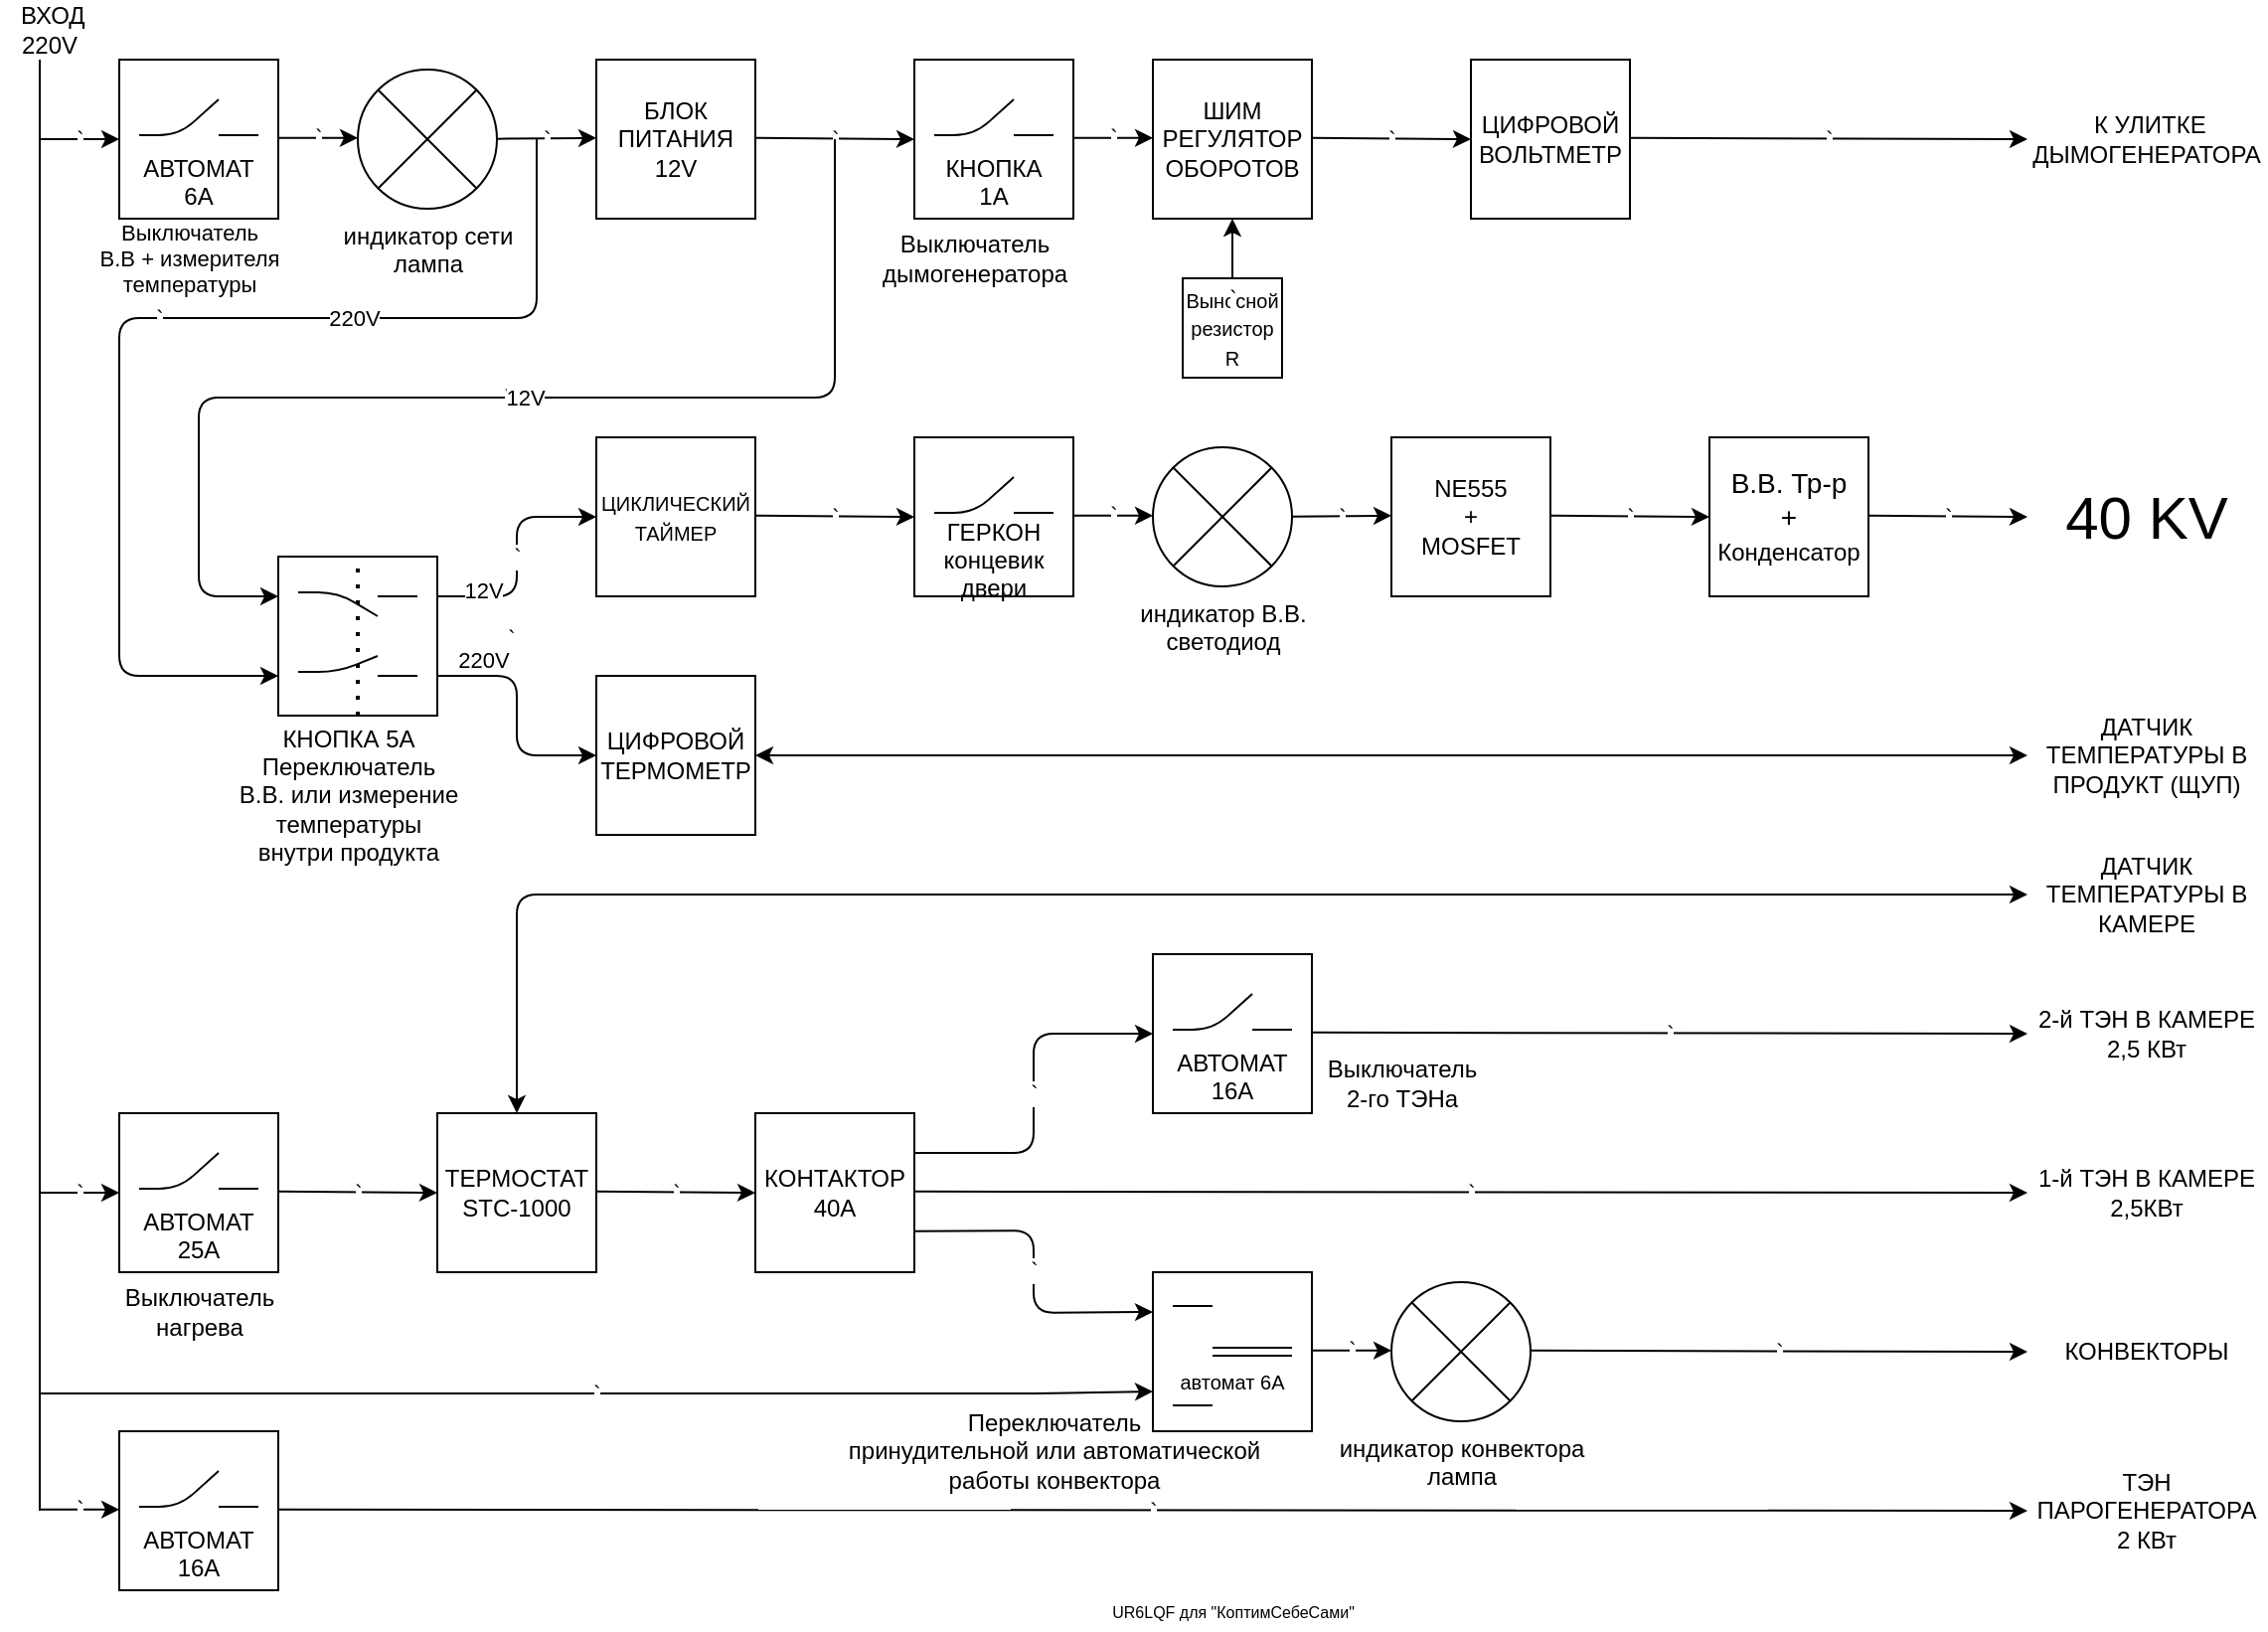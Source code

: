 <mxfile version="14.9.1" type="github">
  <diagram id="gx4LN6bsJ0upEz2Kghdg" name="Page-1">
    <mxGraphModel dx="1422" dy="755" grid="1" gridSize="10" guides="1" tooltips="1" connect="1" arrows="1" fold="1" page="1" pageScale="1" pageWidth="1169" pageHeight="827" math="0" shadow="0">
      <root>
        <mxCell id="0" />
        <mxCell id="1" parent="0" />
        <mxCell id="weF5eFfAUtp39m-wOyLp-81" value="" style="whiteSpace=wrap;html=1;aspect=fixed;" parent="1" vertex="1">
          <mxGeometry x="160" y="280" width="80" height="80" as="geometry" />
        </mxCell>
        <mxCell id="weF5eFfAUtp39m-wOyLp-46" value="&lt;div&gt;&lt;font size=&quot;1&quot;&gt;&lt;br&gt;&lt;/font&gt;&lt;/div&gt;&lt;div&gt;&lt;font size=&quot;1&quot;&gt;&lt;br&gt;&lt;/font&gt;&lt;/div&gt;&lt;div&gt;&lt;font size=&quot;1&quot;&gt;автомат 6А&lt;/font&gt;&lt;/div&gt;" style="whiteSpace=wrap;html=1;aspect=fixed;" parent="1" vertex="1">
          <mxGeometry x="600" y="640" width="80" height="80" as="geometry" />
        </mxCell>
        <mxCell id="paTJHKrVfdt6l4FZ6ix--2" value="БЛОК ПИТАНИЯ 12V" style="whiteSpace=wrap;html=1;aspect=fixed;" parent="1" vertex="1">
          <mxGeometry x="320" y="30" width="80" height="80" as="geometry" />
        </mxCell>
        <mxCell id="paTJHKrVfdt6l4FZ6ix--4" value="&lt;div&gt;ШИМ&lt;/div&gt;&lt;div&gt;РЕГУЛЯТОР&lt;/div&gt;&lt;div&gt;ОБОРОТОВ&lt;br&gt;&lt;/div&gt;" style="whiteSpace=wrap;html=1;aspect=fixed;" parent="1" vertex="1">
          <mxGeometry x="600" y="30" width="80" height="80" as="geometry" />
        </mxCell>
        <mxCell id="paTJHKrVfdt6l4FZ6ix--5" value="&lt;div&gt;ЦИФРОВОЙ&lt;/div&gt;&lt;div&gt;ВОЛЬТМЕТР&lt;/div&gt;" style="whiteSpace=wrap;html=1;aspect=fixed;" parent="1" vertex="1">
          <mxGeometry x="760" y="30" width="80" height="80" as="geometry" />
        </mxCell>
        <mxCell id="paTJHKrVfdt6l4FZ6ix--6" value="&lt;div&gt;индикатор сети&lt;/div&gt;&lt;div&gt;лампа&lt;br&gt;&lt;/div&gt;" style="verticalLabelPosition=bottom;verticalAlign=top;html=1;shape=mxgraph.flowchart.or;" parent="1" vertex="1">
          <mxGeometry x="200" y="35" width="70" height="70" as="geometry" />
        </mxCell>
        <mxCell id="paTJHKrVfdt6l4FZ6ix--8" value="&lt;font size=&quot;1&quot;&gt;Выносной резистор R&lt;br&gt;&lt;/font&gt;" style="whiteSpace=wrap;html=1;aspect=fixed;" parent="1" vertex="1">
          <mxGeometry x="615" y="140" width="50" height="50" as="geometry" />
        </mxCell>
        <mxCell id="paTJHKrVfdt6l4FZ6ix--10" value="&lt;font style=&quot;font-size: 10px&quot;&gt;ЦИКЛИЧЕСКИЙ ТАЙМЕР&lt;/font&gt;" style="whiteSpace=wrap;html=1;aspect=fixed;" parent="1" vertex="1">
          <mxGeometry x="320" y="220" width="80" height="80" as="geometry" />
        </mxCell>
        <mxCell id="paTJHKrVfdt6l4FZ6ix--12" value="&lt;div&gt;NE555&lt;/div&gt;&lt;div&gt;+&lt;/div&gt;&lt;div&gt;MOSFET&lt;/div&gt;" style="whiteSpace=wrap;html=1;aspect=fixed;" parent="1" vertex="1">
          <mxGeometry x="720" y="220" width="80" height="80" as="geometry" />
        </mxCell>
        <mxCell id="paTJHKrVfdt6l4FZ6ix--13" value="&lt;div&gt;&lt;font style=&quot;font-size: 14px&quot;&gt;В.В. Тр-р&lt;/font&gt;&lt;/div&gt;&lt;div&gt;&lt;font style=&quot;font-size: 14px&quot;&gt;+&lt;/font&gt;&lt;/div&gt;&lt;div&gt;&lt;font style=&quot;font-size: 14px&quot;&gt;&lt;/font&gt;Конденсатор&lt;/div&gt;" style="whiteSpace=wrap;html=1;aspect=fixed;" parent="1" vertex="1">
          <mxGeometry x="880" y="220" width="80" height="80" as="geometry" />
        </mxCell>
        <mxCell id="paTJHKrVfdt6l4FZ6ix--15" value="&lt;div&gt;индикатор В.В.&lt;/div&gt;&lt;div&gt;светодиод&lt;br&gt;&lt;/div&gt;" style="verticalLabelPosition=bottom;verticalAlign=top;html=1;shape=mxgraph.flowchart.or;" parent="1" vertex="1">
          <mxGeometry x="600" y="225" width="70" height="70" as="geometry" />
        </mxCell>
        <mxCell id="paTJHKrVfdt6l4FZ6ix--17" value="&lt;div&gt;ЦИФРОВОЙ&lt;/div&gt;&lt;div&gt;ТЕРМОМЕТР&lt;/div&gt;" style="whiteSpace=wrap;html=1;aspect=fixed;" parent="1" vertex="1">
          <mxGeometry x="320" y="340" width="80" height="80" as="geometry" />
        </mxCell>
        <mxCell id="paTJHKrVfdt6l4FZ6ix--19" value="&lt;div&gt;ТЕРМОСТАТ&lt;/div&gt;&lt;div&gt;STC-1000&lt;br&gt;&lt;/div&gt;" style="whiteSpace=wrap;html=1;aspect=fixed;" parent="1" vertex="1">
          <mxGeometry x="240" y="560" width="80" height="80" as="geometry" />
        </mxCell>
        <mxCell id="paTJHKrVfdt6l4FZ6ix--20" value="&lt;div&gt;КОНТАКТОР&lt;/div&gt;&lt;div&gt;40А&lt;br&gt;&lt;/div&gt;" style="whiteSpace=wrap;html=1;aspect=fixed;" parent="1" vertex="1">
          <mxGeometry x="400" y="560" width="80" height="80" as="geometry" />
        </mxCell>
        <mxCell id="paTJHKrVfdt6l4FZ6ix--24" value="&lt;div&gt;индикатор конвектора&lt;/div&gt;&lt;div&gt;лампа&lt;br&gt;&lt;/div&gt;" style="verticalLabelPosition=bottom;verticalAlign=top;html=1;shape=mxgraph.flowchart.or;" parent="1" vertex="1">
          <mxGeometry x="720" y="645" width="70" height="70" as="geometry" />
        </mxCell>
        <mxCell id="paTJHKrVfdt6l4FZ6ix--25" value="" style="endArrow=none;html=1;" parent="1" edge="1">
          <mxGeometry width="50" height="50" relative="1" as="geometry">
            <mxPoint x="40" y="760" as="sourcePoint" />
            <mxPoint x="40" y="30" as="targetPoint" />
          </mxGeometry>
        </mxCell>
        <mxCell id="paTJHKrVfdt6l4FZ6ix--26" value="`" style="endArrow=classic;html=1;entryX=0;entryY=0.5;entryDx=0;entryDy=0;" parent="1" edge="1">
          <mxGeometry width="50" height="50" relative="1" as="geometry">
            <mxPoint x="40" y="70" as="sourcePoint" />
            <mxPoint x="80" y="70" as="targetPoint" />
          </mxGeometry>
        </mxCell>
        <mxCell id="paTJHKrVfdt6l4FZ6ix--27" value="`" style="endArrow=classic;html=1;entryX=0;entryY=0.5;entryDx=0;entryDy=0;" parent="1" target="weF5eFfAUtp39m-wOyLp-63" edge="1">
          <mxGeometry width="50" height="50" relative="1" as="geometry">
            <mxPoint x="40" y="600" as="sourcePoint" />
            <mxPoint x="80" y="610" as="targetPoint" />
          </mxGeometry>
        </mxCell>
        <mxCell id="paTJHKrVfdt6l4FZ6ix--28" value="`" style="endArrow=classic;html=1;entryX=0;entryY=0.5;entryDx=0;entryDy=0;" parent="1" edge="1">
          <mxGeometry width="50" height="50" relative="1" as="geometry">
            <mxPoint x="40" y="759.41" as="sourcePoint" />
            <mxPoint x="80" y="759.41" as="targetPoint" />
          </mxGeometry>
        </mxCell>
        <mxCell id="paTJHKrVfdt6l4FZ6ix--29" value="`" style="endArrow=classic;html=1;entryX=0;entryY=0.5;entryDx=0;entryDy=0;" parent="1" edge="1">
          <mxGeometry width="50" height="50" relative="1" as="geometry">
            <mxPoint x="160" y="69.41" as="sourcePoint" />
            <mxPoint x="200" y="69.41" as="targetPoint" />
          </mxGeometry>
        </mxCell>
        <mxCell id="paTJHKrVfdt6l4FZ6ix--30" value="`" style="endArrow=classic;html=1;entryX=0;entryY=0.5;entryDx=0;entryDy=0;" parent="1" edge="1">
          <mxGeometry width="50" height="50" relative="1" as="geometry">
            <mxPoint x="560" y="69.41" as="sourcePoint" />
            <mxPoint x="600" y="69.41" as="targetPoint" />
          </mxGeometry>
        </mxCell>
        <mxCell id="paTJHKrVfdt6l4FZ6ix--31" value="`" style="endArrow=classic;html=1;entryX=0;entryY=0.5;entryDx=0;entryDy=0;" parent="1" edge="1">
          <mxGeometry width="50" height="50" relative="1" as="geometry">
            <mxPoint x="560" y="259.41" as="sourcePoint" />
            <mxPoint x="600" y="259.41" as="targetPoint" />
          </mxGeometry>
        </mxCell>
        <mxCell id="paTJHKrVfdt6l4FZ6ix--32" value="`" style="endArrow=classic;html=1;entryX=0;entryY=0.5;entryDx=0;entryDy=0;" parent="1" edge="1">
          <mxGeometry width="50" height="50" relative="1" as="geometry">
            <mxPoint x="680" y="679.41" as="sourcePoint" />
            <mxPoint x="720" y="679.41" as="targetPoint" />
          </mxGeometry>
        </mxCell>
        <mxCell id="paTJHKrVfdt6l4FZ6ix--34" value="`" style="endArrow=classic;html=1;entryX=0;entryY=0.5;entryDx=0;entryDy=0;" parent="1" edge="1">
          <mxGeometry width="50" height="50" relative="1" as="geometry">
            <mxPoint x="400" y="259.41" as="sourcePoint" />
            <mxPoint x="480" y="260" as="targetPoint" />
          </mxGeometry>
        </mxCell>
        <mxCell id="paTJHKrVfdt6l4FZ6ix--36" value="`" style="endArrow=classic;html=1;entryX=0;entryY=0.5;entryDx=0;entryDy=0;" parent="1" edge="1">
          <mxGeometry width="50" height="50" relative="1" as="geometry">
            <mxPoint x="400" y="69.41" as="sourcePoint" />
            <mxPoint x="480" y="70" as="targetPoint" />
          </mxGeometry>
        </mxCell>
        <mxCell id="paTJHKrVfdt6l4FZ6ix--37" value="`" style="endArrow=classic;html=1;entryX=0;entryY=0.5;entryDx=0;entryDy=0;" parent="1" edge="1">
          <mxGeometry width="50" height="50" relative="1" as="geometry">
            <mxPoint x="680" y="69.41" as="sourcePoint" />
            <mxPoint x="760" y="70" as="targetPoint" />
          </mxGeometry>
        </mxCell>
        <mxCell id="paTJHKrVfdt6l4FZ6ix--38" value="`" style="endArrow=classic;html=1;entryX=0;entryY=0.5;entryDx=0;entryDy=0;" parent="1" edge="1">
          <mxGeometry width="50" height="50" relative="1" as="geometry">
            <mxPoint x="800" y="259.41" as="sourcePoint" />
            <mxPoint x="880" y="260" as="targetPoint" />
          </mxGeometry>
        </mxCell>
        <mxCell id="paTJHKrVfdt6l4FZ6ix--39" value="`" style="endArrow=classic;html=1;entryX=0;entryY=0.5;entryDx=0;entryDy=0;" parent="1" edge="1">
          <mxGeometry width="50" height="50" relative="1" as="geometry">
            <mxPoint x="160" y="599.41" as="sourcePoint" />
            <mxPoint x="240" y="600" as="targetPoint" />
          </mxGeometry>
        </mxCell>
        <mxCell id="paTJHKrVfdt6l4FZ6ix--40" value="`" style="endArrow=classic;html=1;entryX=0;entryY=0.5;entryDx=0;entryDy=0;" parent="1" edge="1">
          <mxGeometry width="50" height="50" relative="1" as="geometry">
            <mxPoint x="320" y="599.41" as="sourcePoint" />
            <mxPoint x="400" y="600" as="targetPoint" />
          </mxGeometry>
        </mxCell>
        <mxCell id="paTJHKrVfdt6l4FZ6ix--41" value="`" style="endArrow=classic;html=1;entryX=0;entryY=0.5;entryDx=0;entryDy=0;" parent="1" edge="1">
          <mxGeometry width="50" height="50" relative="1" as="geometry">
            <mxPoint x="670" y="259.82" as="sourcePoint" />
            <mxPoint x="720" y="259.41" as="targetPoint" />
          </mxGeometry>
        </mxCell>
        <mxCell id="paTJHKrVfdt6l4FZ6ix--43" value="`" style="endArrow=classic;html=1;entryX=0;entryY=0.5;entryDx=0;entryDy=0;exitX=1;exitY=0.75;exitDx=0;exitDy=0;" parent="1" edge="1" source="weF5eFfAUtp39m-wOyLp-81">
          <mxGeometry x="-0.366" y="19" width="50" height="50" relative="1" as="geometry">
            <mxPoint x="240" y="300" as="sourcePoint" />
            <mxPoint x="320" y="380" as="targetPoint" />
            <Array as="points">
              <mxPoint x="280" y="340" />
              <mxPoint x="280" y="380" />
            </Array>
            <mxPoint x="-1" as="offset" />
          </mxGeometry>
        </mxCell>
        <mxCell id="paTJHKrVfdt6l4FZ6ix--44" value="`" style="endArrow=classic;html=1;entryX=0;entryY=0.5;entryDx=0;entryDy=0;" parent="1" edge="1">
          <mxGeometry width="50" height="50" relative="1" as="geometry">
            <mxPoint x="270" y="69.82" as="sourcePoint" />
            <mxPoint x="320" y="69.41" as="targetPoint" />
          </mxGeometry>
        </mxCell>
        <mxCell id="weF5eFfAUtp39m-wOyLp-1" value="`" style="endArrow=classic;html=1;" parent="1" edge="1">
          <mxGeometry width="50" height="50" relative="1" as="geometry">
            <mxPoint x="480" y="599.41" as="sourcePoint" />
            <mxPoint x="1040" y="600" as="targetPoint" />
          </mxGeometry>
        </mxCell>
        <mxCell id="weF5eFfAUtp39m-wOyLp-2" value="`" style="endArrow=classic;html=1;entryX=0;entryY=0.25;entryDx=0;entryDy=0;" parent="1" edge="1">
          <mxGeometry width="50" height="50" relative="1" as="geometry">
            <mxPoint x="480" y="619.41" as="sourcePoint" />
            <mxPoint x="600" y="660" as="targetPoint" />
            <Array as="points">
              <mxPoint x="540" y="619" />
              <mxPoint x="540" y="660.41" />
            </Array>
          </mxGeometry>
        </mxCell>
        <mxCell id="weF5eFfAUtp39m-wOyLp-3" value="`" style="endArrow=classic;html=1;entryX=0;entryY=0.5;entryDx=0;entryDy=0;entryPerimeter=0;" parent="1" edge="1">
          <mxGeometry width="50" height="50" relative="1" as="geometry">
            <mxPoint x="480" y="580.0" as="sourcePoint" />
            <mxPoint x="600" y="520" as="targetPoint" />
            <Array as="points">
              <mxPoint x="540" y="580" />
              <mxPoint x="540" y="520" />
            </Array>
          </mxGeometry>
        </mxCell>
        <mxCell id="weF5eFfAUtp39m-wOyLp-4" value="`" style="endArrow=classic;html=1;" parent="1" edge="1">
          <mxGeometry width="50" height="50" relative="1" as="geometry">
            <mxPoint x="680" y="519.41" as="sourcePoint" />
            <mxPoint x="1040" y="520" as="targetPoint" />
          </mxGeometry>
        </mxCell>
        <mxCell id="weF5eFfAUtp39m-wOyLp-5" value="`" style="endArrow=classic;html=1;" parent="1" edge="1">
          <mxGeometry width="50" height="50" relative="1" as="geometry">
            <mxPoint x="790" y="679.41" as="sourcePoint" />
            <mxPoint x="1040" y="680" as="targetPoint" />
          </mxGeometry>
        </mxCell>
        <mxCell id="weF5eFfAUtp39m-wOyLp-6" value="`" style="endArrow=classic;html=1;" parent="1" edge="1">
          <mxGeometry width="50" height="50" relative="1" as="geometry">
            <mxPoint x="160" y="759.41" as="sourcePoint" />
            <mxPoint x="1040" y="760" as="targetPoint" />
          </mxGeometry>
        </mxCell>
        <mxCell id="weF5eFfAUtp39m-wOyLp-7" value="`" style="endArrow=classic;html=1;entryX=0;entryY=0.5;entryDx=0;entryDy=0;" parent="1" edge="1">
          <mxGeometry width="50" height="50" relative="1" as="geometry">
            <mxPoint x="960.0" y="259.41" as="sourcePoint" />
            <mxPoint x="1040.0" y="260" as="targetPoint" />
          </mxGeometry>
        </mxCell>
        <mxCell id="weF5eFfAUtp39m-wOyLp-8" value="`" style="endArrow=classic;html=1;entryX=0;entryY=0.5;entryDx=0;entryDy=0;" parent="1" edge="1" target="weF5eFfAUtp39m-wOyLp-17">
          <mxGeometry width="50" height="50" relative="1" as="geometry">
            <mxPoint x="840.0" y="69.41" as="sourcePoint" />
            <mxPoint x="920.0" y="70" as="targetPoint" />
          </mxGeometry>
        </mxCell>
        <mxCell id="weF5eFfAUtp39m-wOyLp-9" value="`" style="endArrow=classic;html=1;entryX=0.5;entryY=1;entryDx=0;entryDy=0;exitX=0.5;exitY=0;exitDx=0;exitDy=0;" parent="1" source="paTJHKrVfdt6l4FZ6ix--8" target="paTJHKrVfdt6l4FZ6ix--4" edge="1">
          <mxGeometry x="-1" y="-10" width="50" height="50" relative="1" as="geometry">
            <mxPoint x="650" y="240" as="sourcePoint" />
            <mxPoint x="720.0" y="150.59" as="targetPoint" />
            <mxPoint x="-10" y="10" as="offset" />
          </mxGeometry>
        </mxCell>
        <mxCell id="weF5eFfAUtp39m-wOyLp-11" value="" style="endArrow=classic;startArrow=classic;html=1;exitX=0.5;exitY=0;exitDx=0;exitDy=0;" parent="1" source="paTJHKrVfdt6l4FZ6ix--19" edge="1">
          <mxGeometry width="50" height="50" relative="1" as="geometry">
            <mxPoint x="550" y="440" as="sourcePoint" />
            <mxPoint x="1040" y="450" as="targetPoint" />
            <Array as="points">
              <mxPoint x="280" y="450" />
            </Array>
          </mxGeometry>
        </mxCell>
        <mxCell id="weF5eFfAUtp39m-wOyLp-13" value="`" style="endArrow=classic;html=1;entryX=0;entryY=0.75;entryDx=0;entryDy=0;" parent="1" edge="1">
          <mxGeometry width="50" height="50" relative="1" as="geometry">
            <mxPoint x="40" y="701" as="sourcePoint" />
            <mxPoint x="600" y="700" as="targetPoint" />
            <Array as="points">
              <mxPoint x="540" y="701" />
            </Array>
          </mxGeometry>
        </mxCell>
        <mxCell id="weF5eFfAUtp39m-wOyLp-14" value="`" style="endArrow=classic;html=1;entryX=0;entryY=0.75;entryDx=0;entryDy=0;" parent="1" edge="1" target="weF5eFfAUtp39m-wOyLp-81">
          <mxGeometry width="50" height="50" relative="1" as="geometry">
            <mxPoint x="290" y="70" as="sourcePoint" />
            <mxPoint x="160" y="300" as="targetPoint" />
            <Array as="points">
              <mxPoint x="290" y="160" />
              <mxPoint x="80" y="160" />
              <mxPoint x="80" y="340" />
            </Array>
          </mxGeometry>
        </mxCell>
        <mxCell id="weF5eFfAUtp39m-wOyLp-37" value="&lt;div&gt;220V&lt;/div&gt;" style="edgeLabel;html=1;align=center;verticalAlign=middle;resizable=0;points=[];" parent="weF5eFfAUtp39m-wOyLp-14" vertex="1" connectable="0">
          <mxGeometry x="-0.393" y="3" relative="1" as="geometry">
            <mxPoint x="-12" y="-3" as="offset" />
          </mxGeometry>
        </mxCell>
        <mxCell id="weF5eFfAUtp39m-wOyLp-15" value="`" style="endArrow=classic;html=1;entryX=0;entryY=0.25;entryDx=0;entryDy=0;" parent="1" edge="1" target="weF5eFfAUtp39m-wOyLp-81">
          <mxGeometry width="50" height="50" relative="1" as="geometry">
            <mxPoint x="440" y="70" as="sourcePoint" />
            <mxPoint x="160" y="260" as="targetPoint" />
            <Array as="points">
              <mxPoint x="440" y="200" />
              <mxPoint x="120" y="200" />
              <mxPoint x="120" y="300" />
            </Array>
          </mxGeometry>
        </mxCell>
        <mxCell id="weF5eFfAUtp39m-wOyLp-40" value="&lt;div&gt;12V&lt;/div&gt;" style="edgeLabel;html=1;align=center;verticalAlign=middle;resizable=0;points=[];" parent="weF5eFfAUtp39m-wOyLp-15" vertex="1" connectable="0">
          <mxGeometry x="-0.025" y="3" relative="1" as="geometry">
            <mxPoint x="1" y="-3" as="offset" />
          </mxGeometry>
        </mxCell>
        <mxCell id="weF5eFfAUtp39m-wOyLp-16" value="" style="endArrow=classic;startArrow=classic;html=1;exitX=1;exitY=0.5;exitDx=0;exitDy=0;" parent="1" source="paTJHKrVfdt6l4FZ6ix--17" edge="1">
          <mxGeometry width="50" height="50" relative="1" as="geometry">
            <mxPoint x="550" y="440" as="sourcePoint" />
            <mxPoint x="1040" y="380" as="targetPoint" />
          </mxGeometry>
        </mxCell>
        <mxCell id="weF5eFfAUtp39m-wOyLp-17" value="&lt;font style=&quot;font-size: 12px&quot;&gt;&amp;nbsp;К УЛИТКЕ ДЫМОГЕНЕРАТОРА&lt;/font&gt;" style="text;html=1;strokeColor=none;fillColor=none;align=center;verticalAlign=middle;whiteSpace=wrap;rounded=0;" parent="1" vertex="1">
          <mxGeometry x="1040" y="30" width="120" height="80" as="geometry" />
        </mxCell>
        <mxCell id="weF5eFfAUtp39m-wOyLp-18" value="&lt;font style=&quot;font-size: 30px&quot;&gt;40 KV&lt;/font&gt;" style="text;html=1;strokeColor=none;fillColor=none;align=center;verticalAlign=middle;whiteSpace=wrap;rounded=0;" parent="1" vertex="1">
          <mxGeometry x="1040" y="220" width="120" height="80" as="geometry" />
        </mxCell>
        <mxCell id="weF5eFfAUtp39m-wOyLp-20" value="&lt;font style=&quot;font-size: 12px&quot;&gt;ДАТЧИК ТЕМПЕРАТУРЫ В ПРОДУКТ (ЩУП)&lt;br&gt;&lt;/font&gt;" style="text;html=1;strokeColor=none;fillColor=none;align=center;verticalAlign=middle;whiteSpace=wrap;rounded=0;" parent="1" vertex="1">
          <mxGeometry x="1040" y="340" width="120" height="80" as="geometry" />
        </mxCell>
        <mxCell id="weF5eFfAUtp39m-wOyLp-21" value="ТЭН ПАРОГЕНЕРАТОРА 2 КВт" style="text;html=1;strokeColor=none;fillColor=none;align=center;verticalAlign=middle;whiteSpace=wrap;rounded=0;" parent="1" vertex="1">
          <mxGeometry x="1040" y="720" width="120" height="80" as="geometry" />
        </mxCell>
        <mxCell id="weF5eFfAUtp39m-wOyLp-22" value="КОНВЕКТОРЫ" style="text;html=1;strokeColor=none;fillColor=none;align=center;verticalAlign=middle;whiteSpace=wrap;rounded=0;" parent="1" vertex="1">
          <mxGeometry x="1040" y="640" width="120" height="80" as="geometry" />
        </mxCell>
        <mxCell id="weF5eFfAUtp39m-wOyLp-23" value="1-й ТЭН В КАМЕРЕ 2,5КВт" style="text;html=1;strokeColor=none;fillColor=none;align=center;verticalAlign=middle;whiteSpace=wrap;rounded=0;" parent="1" vertex="1">
          <mxGeometry x="1040" y="560" width="120" height="80" as="geometry" />
        </mxCell>
        <mxCell id="weF5eFfAUtp39m-wOyLp-24" value="2-й ТЭН В КАМЕРЕ 2,5 КВт" style="text;html=1;strokeColor=none;fillColor=none;align=center;verticalAlign=middle;whiteSpace=wrap;rounded=0;" parent="1" vertex="1">
          <mxGeometry x="1040" y="480" width="120" height="80" as="geometry" />
        </mxCell>
        <mxCell id="weF5eFfAUtp39m-wOyLp-25" value="ДАТЧИК ТЕМПЕРАТУРЫ В КАМЕРЕ" style="text;html=1;strokeColor=none;fillColor=none;align=center;verticalAlign=middle;whiteSpace=wrap;rounded=0;" parent="1" vertex="1">
          <mxGeometry x="1040" y="410" width="120" height="80" as="geometry" />
        </mxCell>
        <mxCell id="weF5eFfAUtp39m-wOyLp-41" value="&lt;div&gt;&amp;nbsp;ВХОД&lt;/div&gt;&lt;div&gt;220V&lt;/div&gt;" style="text;html=1;strokeColor=none;fillColor=none;align=center;verticalAlign=middle;whiteSpace=wrap;rounded=0;" parent="1" vertex="1">
          <mxGeometry x="20" y="10" width="50" height="10" as="geometry" />
        </mxCell>
        <mxCell id="weF5eFfAUtp39m-wOyLp-43" value="`" style="endArrow=classic;html=1;entryX=0;entryY=0.5;entryDx=0;entryDy=0;exitX=1;exitY=0.25;exitDx=0;exitDy=0;" parent="1" edge="1" source="weF5eFfAUtp39m-wOyLp-81">
          <mxGeometry width="50" height="50" relative="1" as="geometry">
            <mxPoint x="240" y="259.41" as="sourcePoint" />
            <mxPoint x="320" y="260" as="targetPoint" />
            <Array as="points">
              <mxPoint x="280" y="300" />
              <mxPoint x="280" y="260" />
            </Array>
          </mxGeometry>
        </mxCell>
        <mxCell id="weF5eFfAUtp39m-wOyLp-45" value="" style="endArrow=none;html=1;" parent="1" edge="1">
          <mxGeometry width="50" height="50" relative="1" as="geometry">
            <mxPoint x="610" y="657" as="sourcePoint" />
            <mxPoint x="630" y="657" as="targetPoint" />
            <Array as="points" />
          </mxGeometry>
        </mxCell>
        <mxCell id="weF5eFfAUtp39m-wOyLp-51" value="&lt;div&gt;&lt;br&gt;&lt;/div&gt;&lt;div&gt;&lt;br&gt;&lt;/div&gt;&lt;div&gt;&lt;br&gt;&lt;/div&gt;&lt;div&gt;АВТОМАТ&lt;/div&gt;&lt;div&gt;6А&lt;br&gt;&lt;/div&gt;" style="whiteSpace=wrap;html=1;aspect=fixed;" parent="1" vertex="1">
          <mxGeometry x="80" y="30" width="80" height="80" as="geometry" />
        </mxCell>
        <mxCell id="weF5eFfAUtp39m-wOyLp-52" value="" style="endArrow=none;html=1;" parent="1" edge="1">
          <mxGeometry width="50" height="50" relative="1" as="geometry">
            <mxPoint x="90" y="68" as="sourcePoint" />
            <mxPoint x="130" y="50" as="targetPoint" />
            <Array as="points">
              <mxPoint x="110" y="68" />
            </Array>
          </mxGeometry>
        </mxCell>
        <mxCell id="weF5eFfAUtp39m-wOyLp-53" value="" style="endArrow=none;html=1;" parent="1" edge="1">
          <mxGeometry width="50" height="50" relative="1" as="geometry">
            <mxPoint x="130" y="68" as="sourcePoint" />
            <mxPoint x="150" y="68" as="targetPoint" />
            <Array as="points" />
          </mxGeometry>
        </mxCell>
        <mxCell id="weF5eFfAUtp39m-wOyLp-54" value="&lt;div&gt;&lt;br&gt;&lt;/div&gt;&lt;div&gt;&lt;br&gt;&lt;/div&gt;&lt;div&gt;&lt;br&gt;&lt;/div&gt;&lt;div&gt;КНОПКА&lt;/div&gt;&lt;div&gt;1А&lt;br&gt;&lt;/div&gt;" style="whiteSpace=wrap;html=1;aspect=fixed;" parent="1" vertex="1">
          <mxGeometry x="480" y="30" width="80" height="80" as="geometry" />
        </mxCell>
        <mxCell id="weF5eFfAUtp39m-wOyLp-55" value="" style="endArrow=none;html=1;" parent="1" edge="1">
          <mxGeometry width="50" height="50" relative="1" as="geometry">
            <mxPoint x="490" y="68" as="sourcePoint" />
            <mxPoint x="530" y="50" as="targetPoint" />
            <Array as="points">
              <mxPoint x="510" y="68" />
            </Array>
          </mxGeometry>
        </mxCell>
        <mxCell id="weF5eFfAUtp39m-wOyLp-56" value="" style="endArrow=none;html=1;" parent="1" edge="1">
          <mxGeometry width="50" height="50" relative="1" as="geometry">
            <mxPoint x="530" y="68" as="sourcePoint" />
            <mxPoint x="550" y="68" as="targetPoint" />
            <Array as="points" />
          </mxGeometry>
        </mxCell>
        <mxCell id="weF5eFfAUtp39m-wOyLp-57" value="&lt;div&gt;&lt;br&gt;&lt;/div&gt;&lt;div&gt;&lt;br&gt;&lt;/div&gt;&lt;div&gt;&lt;br&gt;&lt;/div&gt;&lt;div&gt;ГЕРКОН&lt;/div&gt;&lt;div&gt;концевик двери&lt;br&gt;&lt;/div&gt;" style="whiteSpace=wrap;html=1;aspect=fixed;" parent="1" vertex="1">
          <mxGeometry x="480" y="220" width="80" height="80" as="geometry" />
        </mxCell>
        <mxCell id="weF5eFfAUtp39m-wOyLp-58" value="" style="endArrow=none;html=1;" parent="1" edge="1">
          <mxGeometry width="50" height="50" relative="1" as="geometry">
            <mxPoint x="490" y="258" as="sourcePoint" />
            <mxPoint x="530" y="240" as="targetPoint" />
            <Array as="points">
              <mxPoint x="510" y="258" />
            </Array>
          </mxGeometry>
        </mxCell>
        <mxCell id="weF5eFfAUtp39m-wOyLp-59" value="" style="endArrow=none;html=1;" parent="1" edge="1">
          <mxGeometry width="50" height="50" relative="1" as="geometry">
            <mxPoint x="530" y="258" as="sourcePoint" />
            <mxPoint x="550" y="258" as="targetPoint" />
            <Array as="points" />
          </mxGeometry>
        </mxCell>
        <mxCell id="weF5eFfAUtp39m-wOyLp-63" value="&lt;div&gt;&lt;br&gt;&lt;/div&gt;&lt;div&gt;&lt;br&gt;&lt;/div&gt;&lt;div&gt;&lt;br&gt;&lt;/div&gt;&lt;div&gt;АВТОМАТ&lt;/div&gt;&lt;div&gt;25А&lt;br&gt;&lt;/div&gt;" style="whiteSpace=wrap;html=1;aspect=fixed;" parent="1" vertex="1">
          <mxGeometry x="80" y="560" width="80" height="80" as="geometry" />
        </mxCell>
        <mxCell id="weF5eFfAUtp39m-wOyLp-64" value="" style="endArrow=none;html=1;" parent="1" edge="1">
          <mxGeometry width="50" height="50" relative="1" as="geometry">
            <mxPoint x="90" y="598" as="sourcePoint" />
            <mxPoint x="130" y="580" as="targetPoint" />
            <Array as="points">
              <mxPoint x="110" y="598" />
            </Array>
          </mxGeometry>
        </mxCell>
        <mxCell id="weF5eFfAUtp39m-wOyLp-65" value="" style="endArrow=none;html=1;" parent="1" edge="1">
          <mxGeometry width="50" height="50" relative="1" as="geometry">
            <mxPoint x="130" y="598" as="sourcePoint" />
            <mxPoint x="150" y="598" as="targetPoint" />
            <Array as="points" />
          </mxGeometry>
        </mxCell>
        <mxCell id="weF5eFfAUtp39m-wOyLp-66" value="&lt;div&gt;&lt;br&gt;&lt;/div&gt;&lt;div&gt;&lt;br&gt;&lt;/div&gt;&lt;div&gt;&lt;br&gt;&lt;/div&gt;&lt;div&gt;АВТОМАТ&lt;/div&gt;&lt;div&gt;16А&lt;br&gt;&lt;/div&gt;" style="whiteSpace=wrap;html=1;aspect=fixed;" parent="1" vertex="1">
          <mxGeometry x="80" y="720" width="80" height="80" as="geometry" />
        </mxCell>
        <mxCell id="weF5eFfAUtp39m-wOyLp-67" value="" style="endArrow=none;html=1;" parent="1" edge="1">
          <mxGeometry width="50" height="50" relative="1" as="geometry">
            <mxPoint x="90" y="758" as="sourcePoint" />
            <mxPoint x="130" y="740" as="targetPoint" />
            <Array as="points">
              <mxPoint x="110" y="758" />
            </Array>
          </mxGeometry>
        </mxCell>
        <mxCell id="weF5eFfAUtp39m-wOyLp-68" value="" style="endArrow=none;html=1;" parent="1" edge="1">
          <mxGeometry width="50" height="50" relative="1" as="geometry">
            <mxPoint x="130" y="758" as="sourcePoint" />
            <mxPoint x="150" y="758" as="targetPoint" />
            <Array as="points" />
          </mxGeometry>
        </mxCell>
        <mxCell id="weF5eFfAUtp39m-wOyLp-69" value="&lt;div&gt;&lt;br&gt;&lt;/div&gt;&lt;div&gt;&lt;br&gt;&lt;/div&gt;&lt;div&gt;&lt;br&gt;&lt;/div&gt;&lt;div&gt;АВТОМАТ&lt;/div&gt;&lt;div&gt;16А&lt;br&gt;&lt;/div&gt;" style="whiteSpace=wrap;html=1;aspect=fixed;" parent="1" vertex="1">
          <mxGeometry x="600" y="480" width="80" height="80" as="geometry" />
        </mxCell>
        <mxCell id="weF5eFfAUtp39m-wOyLp-70" value="" style="endArrow=none;html=1;" parent="1" edge="1">
          <mxGeometry width="50" height="50" relative="1" as="geometry">
            <mxPoint x="610" y="518" as="sourcePoint" />
            <mxPoint x="650" y="500" as="targetPoint" />
            <Array as="points">
              <mxPoint x="630" y="518" />
            </Array>
          </mxGeometry>
        </mxCell>
        <mxCell id="weF5eFfAUtp39m-wOyLp-71" value="" style="endArrow=none;html=1;" parent="1" edge="1">
          <mxGeometry width="50" height="50" relative="1" as="geometry">
            <mxPoint x="650" y="518" as="sourcePoint" />
            <mxPoint x="670" y="518" as="targetPoint" />
            <Array as="points" />
          </mxGeometry>
        </mxCell>
        <mxCell id="weF5eFfAUtp39m-wOyLp-72" value="" style="endArrow=none;html=1;" parent="1" edge="1">
          <mxGeometry width="50" height="50" relative="1" as="geometry">
            <mxPoint x="610" y="707" as="sourcePoint" />
            <mxPoint x="630" y="707" as="targetPoint" />
            <Array as="points" />
          </mxGeometry>
        </mxCell>
        <mxCell id="weF5eFfAUtp39m-wOyLp-74" value="" style="shape=link;html=1;endArrow=block;" parent="1" edge="1">
          <mxGeometry width="100" relative="1" as="geometry">
            <mxPoint x="630" y="680" as="sourcePoint" />
            <mxPoint x="670" y="680" as="targetPoint" />
          </mxGeometry>
        </mxCell>
        <mxCell id="weF5eFfAUtp39m-wOyLp-77" value="" style="endArrow=none;html=1;startArrow=none;" parent="1" edge="1">
          <mxGeometry width="50" height="50" relative="1" as="geometry">
            <mxPoint x="170" y="338" as="sourcePoint" />
            <mxPoint x="210" y="330" as="targetPoint" />
            <Array as="points">
              <mxPoint x="190" y="338" />
            </Array>
          </mxGeometry>
        </mxCell>
        <mxCell id="weF5eFfAUtp39m-wOyLp-78" value="" style="endArrow=none;html=1;" parent="1" edge="1">
          <mxGeometry width="50" height="50" relative="1" as="geometry">
            <mxPoint x="210" y="300" as="sourcePoint" />
            <mxPoint x="230" y="300" as="targetPoint" />
            <Array as="points" />
          </mxGeometry>
        </mxCell>
        <mxCell id="weF5eFfAUtp39m-wOyLp-79" value="" style="endArrow=none;html=1;" parent="1" edge="1">
          <mxGeometry width="50" height="50" relative="1" as="geometry">
            <mxPoint x="210" y="340" as="sourcePoint" />
            <mxPoint x="230" y="340" as="targetPoint" />
            <Array as="points" />
          </mxGeometry>
        </mxCell>
        <mxCell id="weF5eFfAUtp39m-wOyLp-80" value="" style="endArrow=none;html=1;" parent="1" edge="1">
          <mxGeometry width="50" height="50" relative="1" as="geometry">
            <mxPoint x="170" y="298" as="sourcePoint" />
            <mxPoint x="210" y="310" as="targetPoint" />
            <Array as="points">
              <mxPoint x="190" y="298" />
            </Array>
          </mxGeometry>
        </mxCell>
        <mxCell id="weF5eFfAUtp39m-wOyLp-83" value="" style="endArrow=none;dashed=1;html=1;dashPattern=1 3;strokeWidth=2;" parent="1" edge="1">
          <mxGeometry width="50" height="50" relative="1" as="geometry">
            <mxPoint x="200" y="360" as="sourcePoint" />
            <mxPoint x="200" y="280" as="targetPoint" />
          </mxGeometry>
        </mxCell>
        <mxCell id="weF5eFfAUtp39m-wOyLp-86" value="&lt;div style=&quot;font-size: 11px&quot;&gt;&lt;font style=&quot;font-size: 11px&quot;&gt;Выключатель&lt;/font&gt;&lt;/div&gt;&lt;div style=&quot;font-size: 11px&quot;&gt;&lt;font style=&quot;font-size: 11px&quot;&gt;В.В + измерителя&lt;/font&gt;&lt;/div&gt;&lt;div style=&quot;font-size: 11px&quot;&gt;&lt;font style=&quot;font-size: 11px&quot;&gt;температуры&lt;/font&gt;&lt;font style=&quot;font-size: 11px&quot;&gt;&lt;br&gt;&lt;/font&gt;&lt;/div&gt;" style="text;html=1;align=center;verticalAlign=middle;resizable=0;points=[];autosize=1;strokeColor=none;" parent="1" vertex="1">
          <mxGeometry x="60" y="105" width="110" height="50" as="geometry" />
        </mxCell>
        <mxCell id="weF5eFfAUtp39m-wOyLp-87" value="&lt;div&gt;Выключатель&lt;/div&gt;&lt;div&gt;дымогенератора&lt;br&gt;&lt;/div&gt;" style="text;html=1;align=center;verticalAlign=middle;resizable=0;points=[];autosize=1;strokeColor=none;" parent="1" vertex="1">
          <mxGeometry x="455" y="115" width="110" height="30" as="geometry" />
        </mxCell>
        <mxCell id="weF5eFfAUtp39m-wOyLp-88" value="&lt;div&gt;КНОПКА 5А&lt;/div&gt;&lt;div&gt;Переключатель&lt;/div&gt;&lt;div&gt;В.В. или измерение&lt;/div&gt;&lt;div&gt;температуры&lt;/div&gt;&lt;div&gt;внутри продукта&lt;br&gt;&lt;/div&gt;" style="text;html=1;align=center;verticalAlign=middle;resizable=0;points=[];autosize=1;strokeColor=none;" parent="1" vertex="1">
          <mxGeometry x="130" y="360" width="130" height="80" as="geometry" />
        </mxCell>
        <mxCell id="weF5eFfAUtp39m-wOyLp-89" value="&lt;div&gt;Выключатель&lt;/div&gt;&lt;div&gt;нагрева&lt;br&gt;&lt;/div&gt;" style="text;html=1;align=center;verticalAlign=middle;resizable=0;points=[];autosize=1;strokeColor=none;" parent="1" vertex="1">
          <mxGeometry x="75" y="645" width="90" height="30" as="geometry" />
        </mxCell>
        <mxCell id="weF5eFfAUtp39m-wOyLp-90" value="&lt;div&gt;Выключатель&lt;/div&gt;&lt;div&gt;2-го ТЭНа&lt;br&gt;&lt;/div&gt;" style="text;html=1;align=center;verticalAlign=middle;resizable=0;points=[];autosize=1;strokeColor=none;" parent="1" vertex="1">
          <mxGeometry x="680" y="530" width="90" height="30" as="geometry" />
        </mxCell>
        <mxCell id="weF5eFfAUtp39m-wOyLp-91" value="&lt;div&gt;Переключатель&lt;/div&gt;&lt;div&gt;принудительной или автоматической&lt;/div&gt;&lt;div&gt;работы конвектора&lt;br&gt;&lt;/div&gt;" style="text;html=1;align=center;verticalAlign=middle;resizable=0;points=[];autosize=1;strokeColor=none;" parent="1" vertex="1">
          <mxGeometry x="440" y="705" width="220" height="50" as="geometry" />
        </mxCell>
        <mxCell id="weF5eFfAUtp39m-wOyLp-92" value="&lt;div&gt;12V&lt;/div&gt;" style="edgeLabel;html=1;align=center;verticalAlign=middle;resizable=0;points=[];" parent="1" vertex="1" connectable="0">
          <mxGeometry x="260.005" y="295" as="geometry">
            <mxPoint x="3" y="2" as="offset" />
          </mxGeometry>
        </mxCell>
        <mxCell id="weF5eFfAUtp39m-wOyLp-93" value="&lt;div&gt;220V&lt;/div&gt;" style="edgeLabel;html=1;align=center;verticalAlign=middle;resizable=0;points=[];rotation=0;" parent="1" vertex="1" connectable="0">
          <mxGeometry x="240.003" y="330" as="geometry">
            <mxPoint x="23" y="2.0" as="offset" />
          </mxGeometry>
        </mxCell>
        <mxCell id="weF5eFfAUtp39m-wOyLp-94" value="&lt;font style=&quot;font-size: 8px&quot;&gt;UR6LQF для &quot;КоптимСебеСами&quot;&lt;/font&gt;" style="text;html=1;align=center;verticalAlign=middle;resizable=0;points=[];autosize=1;strokeColor=none;" parent="1" vertex="1">
          <mxGeometry x="570" y="800" width="140" height="20" as="geometry" />
        </mxCell>
      </root>
    </mxGraphModel>
  </diagram>
</mxfile>
